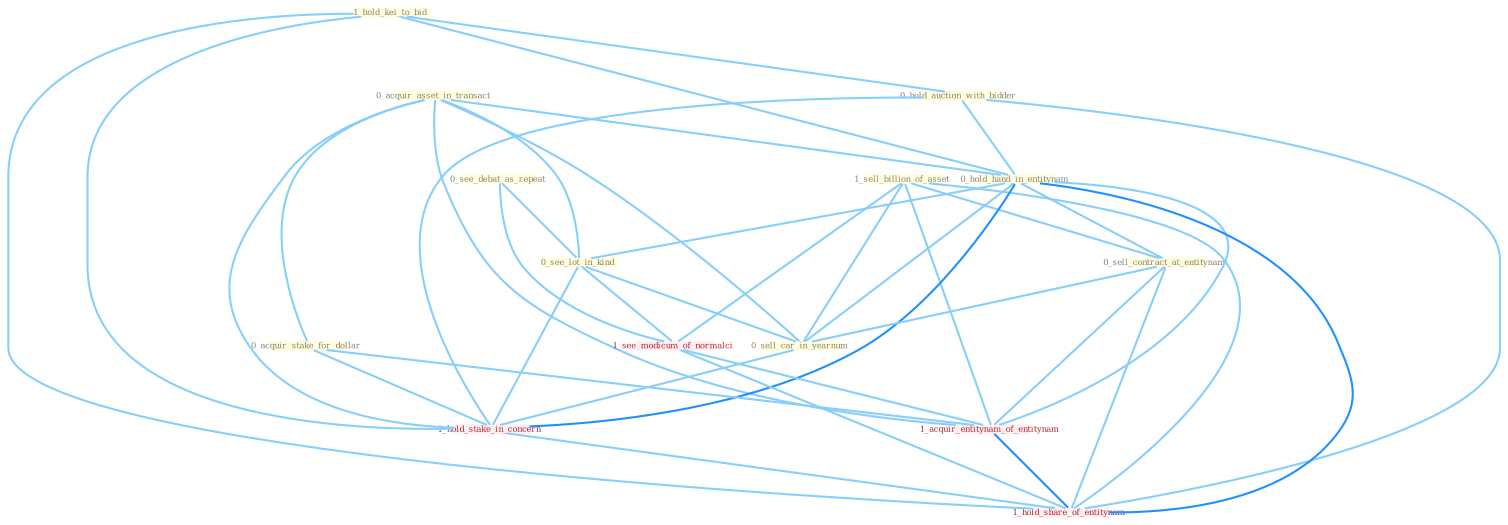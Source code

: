 Graph G{ 
    node
    [shape=polygon,style=filled,width=.5,height=.06,color="#BDFCC9",fixedsize=true,fontsize=4,
    fontcolor="#2f4f4f"];
    {node
    [color="#ffffe0", fontcolor="#8b7d6b"] "1_hold_kei_to_bid " "0_hold_auction_with_bidder " "0_acquir_asset_in_transact " "1_sell_billion_of_asset " "0_see_debat_as_repeat " "0_hold_hand_in_entitynam " "0_sell_contract_at_entitynam " "0_see_lot_in_kind " "0_acquir_stake_for_dollar " "0_sell_car_in_yearnum "}
{node [color="#fff0f5", fontcolor="#b22222"] "1_hold_stake_in_concern " "1_see_modicum_of_normalci " "1_acquir_entitynam_of_entitynam " "1_hold_share_of_entitynam "}
edge [color="#B0E2FF"];

	"1_hold_kei_to_bid " -- "0_hold_auction_with_bidder " [w="1", color="#87cefa" ];
	"1_hold_kei_to_bid " -- "0_hold_hand_in_entitynam " [w="1", color="#87cefa" ];
	"1_hold_kei_to_bid " -- "1_hold_stake_in_concern " [w="1", color="#87cefa" ];
	"1_hold_kei_to_bid " -- "1_hold_share_of_entitynam " [w="1", color="#87cefa" ];
	"0_hold_auction_with_bidder " -- "0_hold_hand_in_entitynam " [w="1", color="#87cefa" ];
	"0_hold_auction_with_bidder " -- "1_hold_stake_in_concern " [w="1", color="#87cefa" ];
	"0_hold_auction_with_bidder " -- "1_hold_share_of_entitynam " [w="1", color="#87cefa" ];
	"0_acquir_asset_in_transact " -- "0_hold_hand_in_entitynam " [w="1", color="#87cefa" ];
	"0_acquir_asset_in_transact " -- "0_see_lot_in_kind " [w="1", color="#87cefa" ];
	"0_acquir_asset_in_transact " -- "0_acquir_stake_for_dollar " [w="1", color="#87cefa" ];
	"0_acquir_asset_in_transact " -- "0_sell_car_in_yearnum " [w="1", color="#87cefa" ];
	"0_acquir_asset_in_transact " -- "1_hold_stake_in_concern " [w="1", color="#87cefa" ];
	"0_acquir_asset_in_transact " -- "1_acquir_entitynam_of_entitynam " [w="1", color="#87cefa" ];
	"1_sell_billion_of_asset " -- "0_sell_contract_at_entitynam " [w="1", color="#87cefa" ];
	"1_sell_billion_of_asset " -- "0_sell_car_in_yearnum " [w="1", color="#87cefa" ];
	"1_sell_billion_of_asset " -- "1_see_modicum_of_normalci " [w="1", color="#87cefa" ];
	"1_sell_billion_of_asset " -- "1_acquir_entitynam_of_entitynam " [w="1", color="#87cefa" ];
	"1_sell_billion_of_asset " -- "1_hold_share_of_entitynam " [w="1", color="#87cefa" ];
	"0_see_debat_as_repeat " -- "0_see_lot_in_kind " [w="1", color="#87cefa" ];
	"0_see_debat_as_repeat " -- "1_see_modicum_of_normalci " [w="1", color="#87cefa" ];
	"0_hold_hand_in_entitynam " -- "0_sell_contract_at_entitynam " [w="1", color="#87cefa" ];
	"0_hold_hand_in_entitynam " -- "0_see_lot_in_kind " [w="1", color="#87cefa" ];
	"0_hold_hand_in_entitynam " -- "0_sell_car_in_yearnum " [w="1", color="#87cefa" ];
	"0_hold_hand_in_entitynam " -- "1_hold_stake_in_concern " [w="2", color="#1e90ff" , len=0.8];
	"0_hold_hand_in_entitynam " -- "1_acquir_entitynam_of_entitynam " [w="1", color="#87cefa" ];
	"0_hold_hand_in_entitynam " -- "1_hold_share_of_entitynam " [w="2", color="#1e90ff" , len=0.8];
	"0_sell_contract_at_entitynam " -- "0_sell_car_in_yearnum " [w="1", color="#87cefa" ];
	"0_sell_contract_at_entitynam " -- "1_acquir_entitynam_of_entitynam " [w="1", color="#87cefa" ];
	"0_sell_contract_at_entitynam " -- "1_hold_share_of_entitynam " [w="1", color="#87cefa" ];
	"0_see_lot_in_kind " -- "0_sell_car_in_yearnum " [w="1", color="#87cefa" ];
	"0_see_lot_in_kind " -- "1_hold_stake_in_concern " [w="1", color="#87cefa" ];
	"0_see_lot_in_kind " -- "1_see_modicum_of_normalci " [w="1", color="#87cefa" ];
	"0_acquir_stake_for_dollar " -- "1_hold_stake_in_concern " [w="1", color="#87cefa" ];
	"0_acquir_stake_for_dollar " -- "1_acquir_entitynam_of_entitynam " [w="1", color="#87cefa" ];
	"0_sell_car_in_yearnum " -- "1_hold_stake_in_concern " [w="1", color="#87cefa" ];
	"1_hold_stake_in_concern " -- "1_hold_share_of_entitynam " [w="1", color="#87cefa" ];
	"1_see_modicum_of_normalci " -- "1_acquir_entitynam_of_entitynam " [w="1", color="#87cefa" ];
	"1_see_modicum_of_normalci " -- "1_hold_share_of_entitynam " [w="1", color="#87cefa" ];
	"1_acquir_entitynam_of_entitynam " -- "1_hold_share_of_entitynam " [w="2", color="#1e90ff" , len=0.8];
}